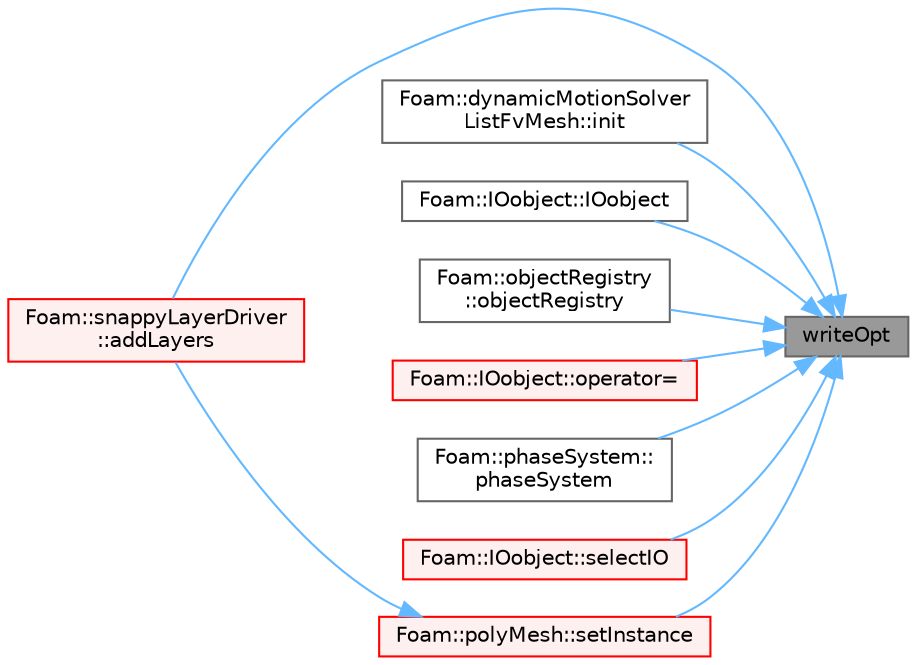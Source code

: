 digraph "writeOpt"
{
 // LATEX_PDF_SIZE
  bgcolor="transparent";
  edge [fontname=Helvetica,fontsize=10,labelfontname=Helvetica,labelfontsize=10];
  node [fontname=Helvetica,fontsize=10,shape=box,height=0.2,width=0.4];
  rankdir="RL";
  Node1 [id="Node000001",label="writeOpt",height=0.2,width=0.4,color="gray40", fillcolor="grey60", style="filled", fontcolor="black",tooltip=" "];
  Node1 -> Node2 [id="edge1_Node000001_Node000002",dir="back",color="steelblue1",style="solid",tooltip=" "];
  Node2 [id="Node000002",label="Foam::snappyLayerDriver\l::addLayers",height=0.2,width=0.4,color="red", fillcolor="#FFF0F0", style="filled",URL="$classFoam_1_1snappyLayerDriver.html#a763fdd4af75939b41f923967cbc004af",tooltip=" "];
  Node1 -> Node4 [id="edge2_Node000001_Node000004",dir="back",color="steelblue1",style="solid",tooltip=" "];
  Node4 [id="Node000004",label="Foam::dynamicMotionSolver\lListFvMesh::init",height=0.2,width=0.4,color="grey40", fillcolor="white", style="filled",URL="$classFoam_1_1dynamicMotionSolverListFvMesh.html#a28c37f25e3ab743024038e6f5e602f17",tooltip=" "];
  Node1 -> Node5 [id="edge3_Node000001_Node000005",dir="back",color="steelblue1",style="solid",tooltip=" "];
  Node5 [id="Node000005",label="Foam::IOobject::IOobject",height=0.2,width=0.4,color="grey40", fillcolor="white", style="filled",URL="$classFoam_1_1IOobject.html#a4b342510aca4f664307e1a751b528c61",tooltip=" "];
  Node1 -> Node6 [id="edge4_Node000001_Node000006",dir="back",color="steelblue1",style="solid",tooltip=" "];
  Node6 [id="Node000006",label="Foam::objectRegistry\l::objectRegistry",height=0.2,width=0.4,color="grey40", fillcolor="white", style="filled",URL="$classFoam_1_1objectRegistry.html#a7ad6b60430456622b84a8c0063c70b83",tooltip=" "];
  Node1 -> Node7 [id="edge5_Node000001_Node000007",dir="back",color="steelblue1",style="solid",tooltip=" "];
  Node7 [id="Node000007",label="Foam::IOobject::operator=",height=0.2,width=0.4,color="red", fillcolor="#FFF0F0", style="filled",URL="$classFoam_1_1IOobject.html#a79685e6656768458dc0f7356bb15268a",tooltip=" "];
  Node1 -> Node9 [id="edge6_Node000001_Node000009",dir="back",color="steelblue1",style="solid",tooltip=" "];
  Node9 [id="Node000009",label="Foam::phaseSystem::\lphaseSystem",height=0.2,width=0.4,color="grey40", fillcolor="white", style="filled",URL="$classFoam_1_1phaseSystem.html#ab64eb37c4c226f6294898e959d4628b6",tooltip=" "];
  Node1 -> Node10 [id="edge7_Node000001_Node000010",dir="back",color="steelblue1",style="solid",tooltip=" "];
  Node10 [id="Node000010",label="Foam::IOobject::selectIO",height=0.2,width=0.4,color="red", fillcolor="#FFF0F0", style="filled",URL="$classFoam_1_1IOobject.html#a7cee3db49ab9f8ceb953370c42b8cf37",tooltip=" "];
  Node1 -> Node12 [id="edge8_Node000001_Node000012",dir="back",color="steelblue1",style="solid",tooltip=" "];
  Node12 [id="Node000012",label="Foam::polyMesh::setInstance",height=0.2,width=0.4,color="red", fillcolor="#FFF0F0", style="filled",URL="$classFoam_1_1polyMesh.html#a048a3882212dbb3d5f6f05a0cada9128",tooltip=" "];
  Node12 -> Node2 [id="edge9_Node000012_Node000002",dir="back",color="steelblue1",style="solid",tooltip=" "];
}
